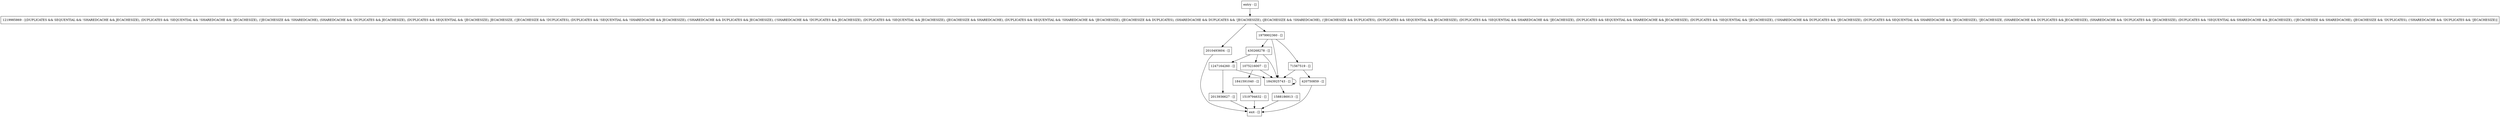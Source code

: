 digraph processOldBINDelta {
node [shape=record];
2010493604 [label="2010493604 - []"];
430268278 [label="430268278 - []"];
1841591040 [label="1841591040 - []"];
1519794632 [label="1519794632 - []"];
2013936627 [label="2013936627 - []"];
1247164260 [label="1247164260 - []"];
entry [label="entry - []"];
exit [label="exit - []"];
1075216007 [label="1075216007 - []"];
1979902360 [label="1979902360 - []"];
420750859 [label="420750859 - []"];
1588186913 [label="1588186913 - []"];
71567519 [label="71567519 - []"];
1219985869 [label="1219985869 - [(DUPLICATES && SEQUENTIAL && !SHAREDCACHE && JECACHESIZE), (DUPLICATES && !SEQUENTIAL && !SHAREDCACHE && !JECACHESIZE), (!JECACHESIZE && !SHAREDCACHE), (SHAREDCACHE && !DUPLICATES && JECACHESIZE), (DUPLICATES && SEQUENTIAL && !JECACHESIZE), JECACHESIZE, (!JECACHESIZE && !DUPLICATES), (DUPLICATES && !SEQUENTIAL && !SHAREDCACHE && JECACHESIZE), (!SHAREDCACHE && DUPLICATES && JECACHESIZE), (!SHAREDCACHE && !DUPLICATES && JECACHESIZE), (DUPLICATES && !SEQUENTIAL && JECACHESIZE), (JECACHESIZE && SHAREDCACHE), (DUPLICATES && SEQUENTIAL && !SHAREDCACHE && !JECACHESIZE), (JECACHESIZE && DUPLICATES), (SHAREDCACHE && DUPLICATES && !JECACHESIZE), (JECACHESIZE && !SHAREDCACHE), (!JECACHESIZE && DUPLICATES), (DUPLICATES && SEQUENTIAL && JECACHESIZE), (DUPLICATES && !SEQUENTIAL && SHAREDCACHE && !JECACHESIZE), (DUPLICATES && SEQUENTIAL && SHAREDCACHE && JECACHESIZE), (DUPLICATES && !SEQUENTIAL && !JECACHESIZE), (!SHAREDCACHE && DUPLICATES && !JECACHESIZE), (DUPLICATES && SEQUENTIAL && SHAREDCACHE && !JECACHESIZE), !JECACHESIZE, (SHAREDCACHE && DUPLICATES && JECACHESIZE), (SHAREDCACHE && !DUPLICATES && !JECACHESIZE), (DUPLICATES && !SEQUENTIAL && SHAREDCACHE && JECACHESIZE), (!JECACHESIZE && SHAREDCACHE), (JECACHESIZE && !DUPLICATES), (!SHAREDCACHE && !DUPLICATES && !JECACHESIZE)]"];
1843925743 [label="1843925743 - []"];
entry;
exit;
2010493604 -> exit;
430268278 -> 1075216007;
430268278 -> 1247164260;
430268278 -> 1843925743;
1841591040 -> 1519794632;
1519794632 -> exit;
2013936627 -> exit;
1247164260 -> 2013936627;
1247164260 -> 1843925743;
entry -> 1219985869;
1075216007 -> 1841591040;
1075216007 -> 1843925743;
1979902360 -> 430268278;
1979902360 -> 71567519;
1979902360 -> 1843925743;
420750859 -> exit;
1588186913 -> exit;
71567519 -> 420750859;
71567519 -> 1843925743;
1219985869 -> 2010493604;
1219985869 -> 1979902360;
1843925743 -> 1588186913;
1843925743 -> 1843925743;
}
